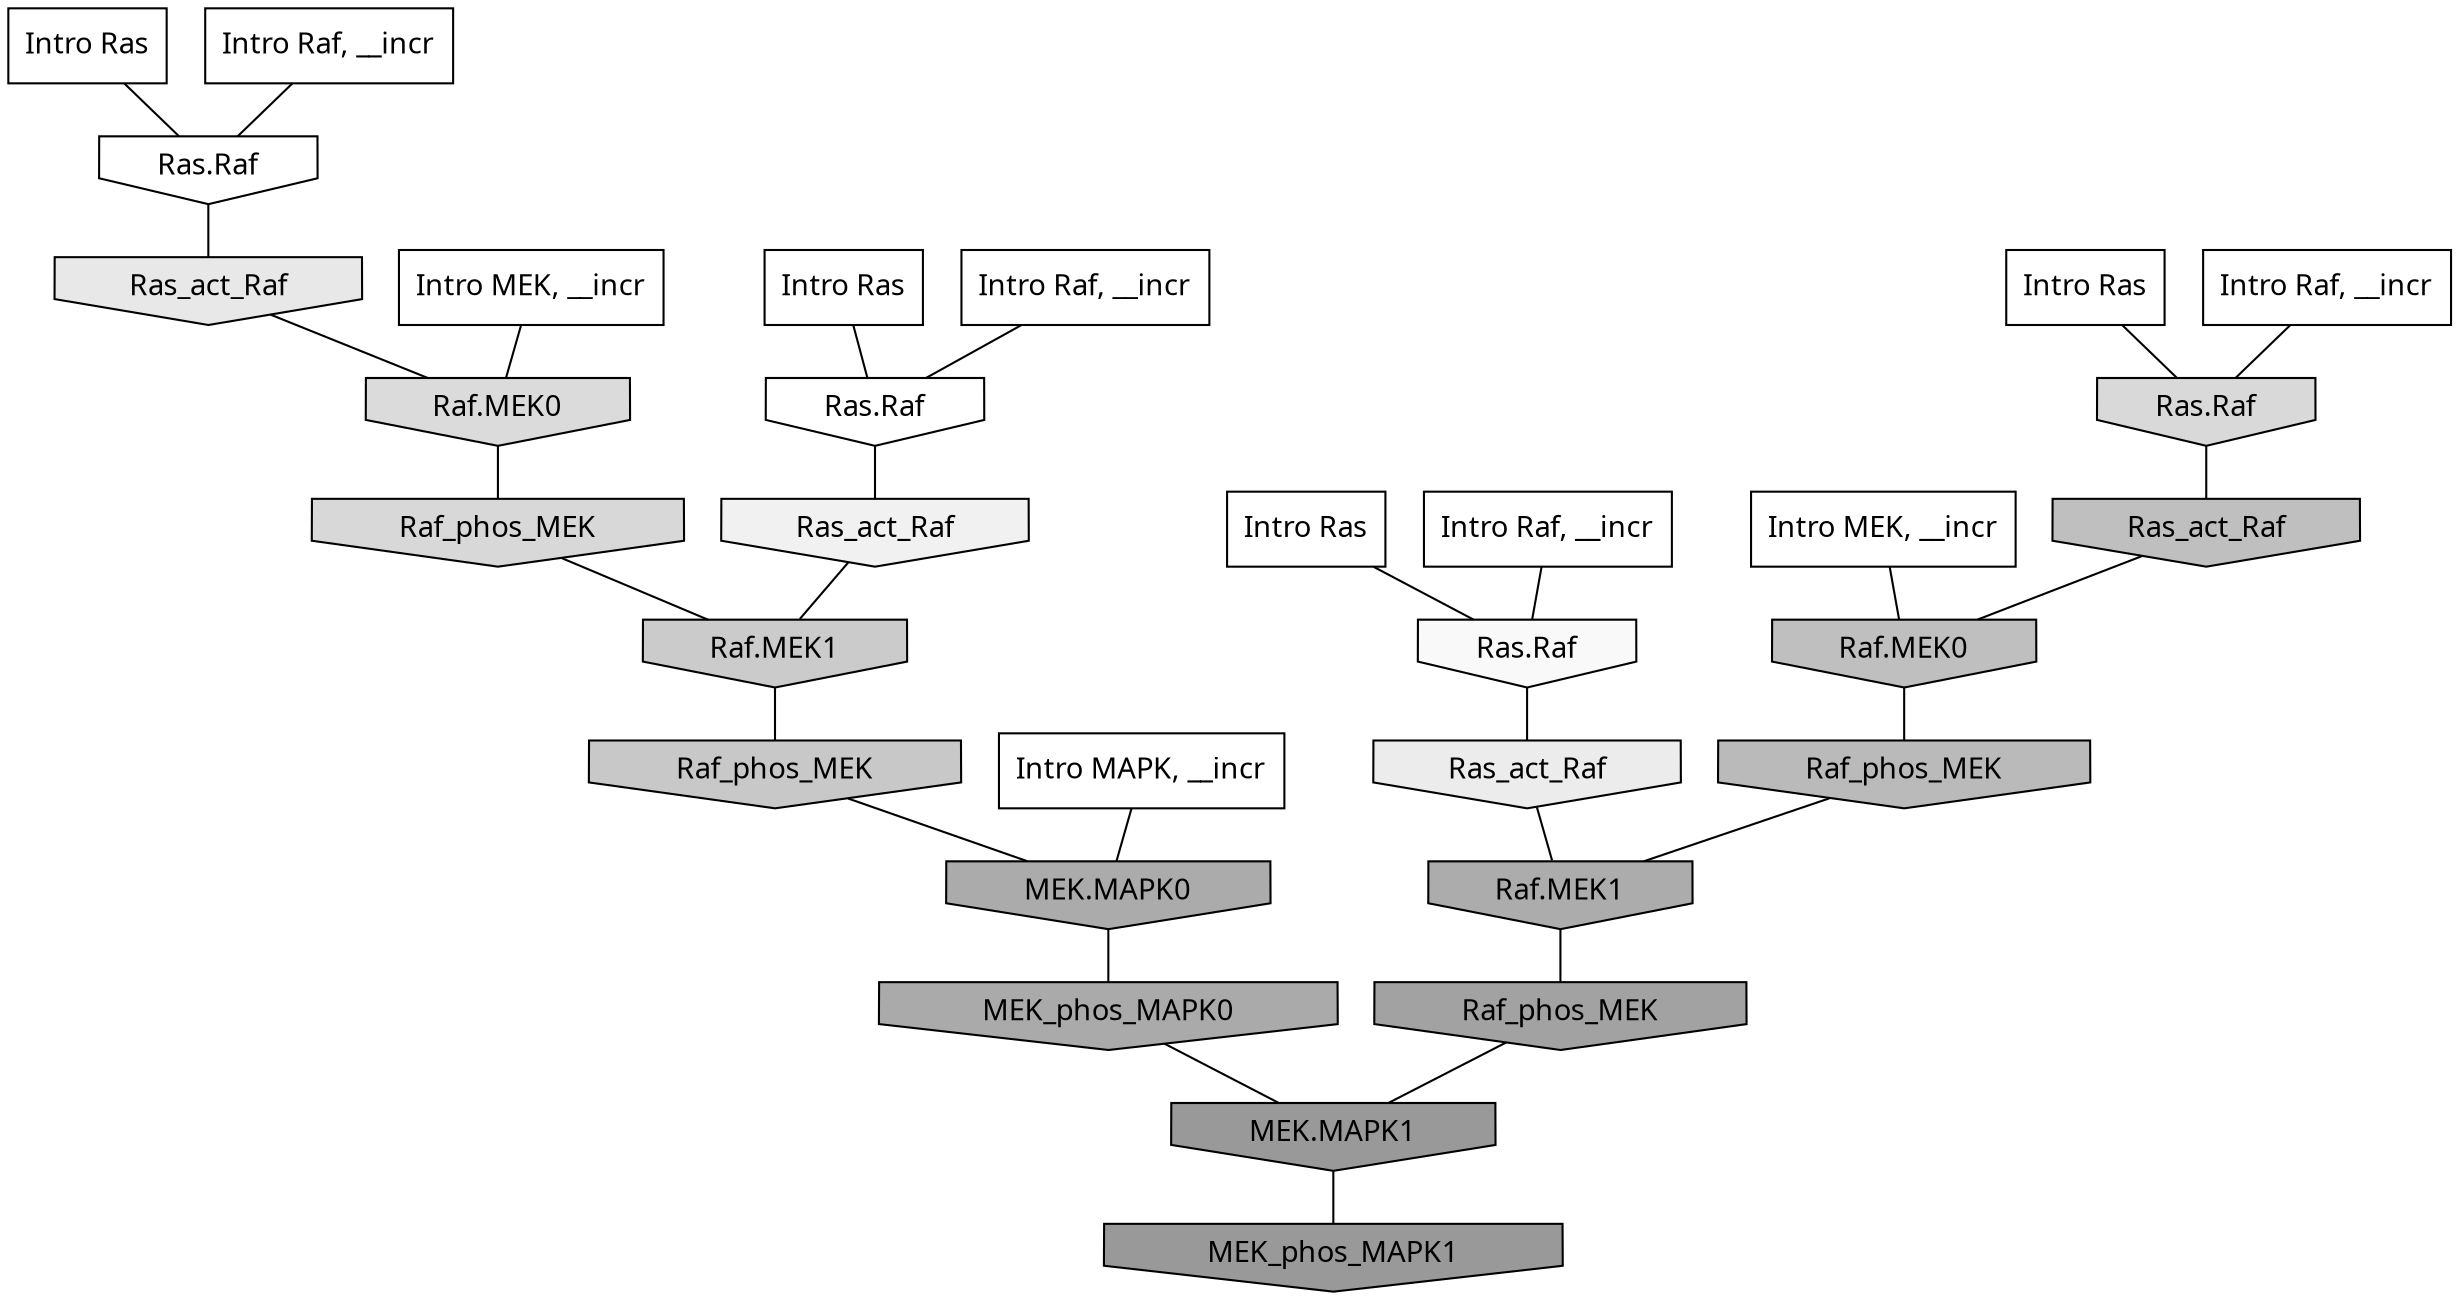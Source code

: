 digraph G{
  rankdir="TB";
  ranksep=0.30;
  node [fontname="CMU Serif"];
  edge [fontname="CMU Serif"];
  
  14 [label="Intro Ras", shape=rectangle, style=filled, fillcolor="0.000 0.000 1.000"]
  
  26 [label="Intro Ras", shape=rectangle, style=filled, fillcolor="0.000 0.000 1.000"]
  
  69 [label="Intro Ras", shape=rectangle, style=filled, fillcolor="0.000 0.000 1.000"]
  
  90 [label="Intro Ras", shape=rectangle, style=filled, fillcolor="0.000 0.000 1.000"]
  
  206 [label="Intro Raf, __incr", shape=rectangle, style=filled, fillcolor="0.000 0.000 1.000"]
  
  383 [label="Intro Raf, __incr", shape=rectangle, style=filled, fillcolor="0.000 0.000 1.000"]
  
  777 [label="Intro Raf, __incr", shape=rectangle, style=filled, fillcolor="0.000 0.000 1.000"]
  
  966 [label="Intro Raf, __incr", shape=rectangle, style=filled, fillcolor="0.000 0.000 1.000"]
  
  1495 [label="Intro MEK, __incr", shape=rectangle, style=filled, fillcolor="0.000 0.000 1.000"]
  
  1854 [label="Intro MEK, __incr", shape=rectangle, style=filled, fillcolor="0.000 0.000 1.000"]
  
  2272 [label="Intro MAPK, __incr", shape=rectangle, style=filled, fillcolor="0.000 0.000 1.000"]
  
  3220 [label="Ras.Raf", shape=invhouse, style=filled, fillcolor="0.000 0.000 1.000"]
  
  3276 [label="Ras.Raf", shape=invhouse, style=filled, fillcolor="0.000 0.000 1.000"]
  
  3434 [label="Ras.Raf", shape=invhouse, style=filled, fillcolor="0.000 0.000 0.974"]
  
  3641 [label="Ras_act_Raf", shape=invhouse, style=filled, fillcolor="0.000 0.000 0.942"]
  
  3836 [label="Ras_act_Raf", shape=invhouse, style=filled, fillcolor="0.000 0.000 0.922"]
  
  4025 [label="Ras_act_Raf", shape=invhouse, style=filled, fillcolor="0.000 0.000 0.908"]
  
  4648 [label="Raf.MEK0", shape=invhouse, style=filled, fillcolor="0.000 0.000 0.856"]
  
  4766 [label="Ras.Raf", shape=invhouse, style=filled, fillcolor="0.000 0.000 0.848"]
  
  4778 [label="Raf_phos_MEK", shape=invhouse, style=filled, fillcolor="0.000 0.000 0.847"]
  
  5521 [label="Raf.MEK1", shape=invhouse, style=filled, fillcolor="0.000 0.000 0.794"]
  
  5673 [label="Raf_phos_MEK", shape=invhouse, style=filled, fillcolor="0.000 0.000 0.783"]
  
  6255 [label="Ras_act_Raf", shape=invhouse, style=filled, fillcolor="0.000 0.000 0.748"]
  
  6258 [label="Raf.MEK0", shape=invhouse, style=filled, fillcolor="0.000 0.000 0.747"]
  
  6657 [label="Raf_phos_MEK", shape=invhouse, style=filled, fillcolor="0.000 0.000 0.727"]
  
  8044 [label="Raf.MEK1", shape=invhouse, style=filled, fillcolor="0.000 0.000 0.672"]
  
  8182 [label="MEK.MAPK0", shape=invhouse, style=filled, fillcolor="0.000 0.000 0.668"]
  
  8246 [label="MEK_phos_MAPK0", shape=invhouse, style=filled, fillcolor="0.000 0.000 0.666"]
  
  9088 [label="Raf_phos_MEK", shape=invhouse, style=filled, fillcolor="0.000 0.000 0.634"]
  
  10332 [label="MEK.MAPK1", shape=invhouse, style=filled, fillcolor="0.000 0.000 0.601"]
  
  10401 [label="MEK_phos_MAPK1", shape=invhouse, style=filled, fillcolor="0.000 0.000 0.600"]
  
  
  10332 -> 10401 [dir=none, color="0.000 0.000 0.000"] 
  9088 -> 10332 [dir=none, color="0.000 0.000 0.000"] 
  8246 -> 10332 [dir=none, color="0.000 0.000 0.000"] 
  8182 -> 8246 [dir=none, color="0.000 0.000 0.000"] 
  8044 -> 9088 [dir=none, color="0.000 0.000 0.000"] 
  6657 -> 8044 [dir=none, color="0.000 0.000 0.000"] 
  6258 -> 6657 [dir=none, color="0.000 0.000 0.000"] 
  6255 -> 6258 [dir=none, color="0.000 0.000 0.000"] 
  5673 -> 8182 [dir=none, color="0.000 0.000 0.000"] 
  5521 -> 5673 [dir=none, color="0.000 0.000 0.000"] 
  4778 -> 5521 [dir=none, color="0.000 0.000 0.000"] 
  4766 -> 6255 [dir=none, color="0.000 0.000 0.000"] 
  4648 -> 4778 [dir=none, color="0.000 0.000 0.000"] 
  4025 -> 4648 [dir=none, color="0.000 0.000 0.000"] 
  3836 -> 8044 [dir=none, color="0.000 0.000 0.000"] 
  3641 -> 5521 [dir=none, color="0.000 0.000 0.000"] 
  3434 -> 3836 [dir=none, color="0.000 0.000 0.000"] 
  3276 -> 3641 [dir=none, color="0.000 0.000 0.000"] 
  3220 -> 4025 [dir=none, color="0.000 0.000 0.000"] 
  2272 -> 8182 [dir=none, color="0.000 0.000 0.000"] 
  1854 -> 6258 [dir=none, color="0.000 0.000 0.000"] 
  1495 -> 4648 [dir=none, color="0.000 0.000 0.000"] 
  966 -> 4766 [dir=none, color="0.000 0.000 0.000"] 
  777 -> 3276 [dir=none, color="0.000 0.000 0.000"] 
  383 -> 3220 [dir=none, color="0.000 0.000 0.000"] 
  206 -> 3434 [dir=none, color="0.000 0.000 0.000"] 
  90 -> 4766 [dir=none, color="0.000 0.000 0.000"] 
  69 -> 3276 [dir=none, color="0.000 0.000 0.000"] 
  26 -> 3434 [dir=none, color="0.000 0.000 0.000"] 
  14 -> 3220 [dir=none, color="0.000 0.000 0.000"] 
  
  }
